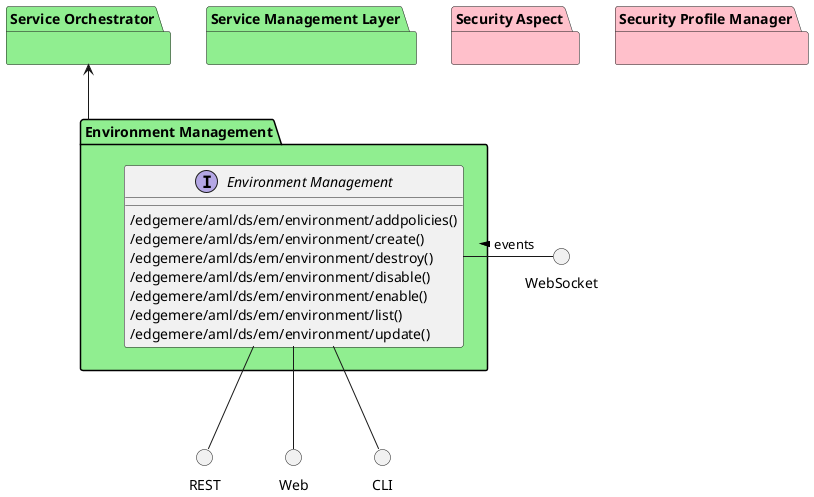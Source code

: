 @startuml


package "Service Orchestrator" #lightgreen {

}

package "Service Management Layer" #lightgreen {

}

package "Security Aspect" #pink {

}

package "Security Profile Manager" #pink {

}


package "Environment Management" #lightgreen {

    interface "Environment Management" as i {
    
            /edgemere/aml/ds/em/environment/addpolicies()
            /edgemere/aml/ds/em/environment/create()
            /edgemere/aml/ds/em/environment/destroy()
            /edgemere/aml/ds/em/environment/disable()
            /edgemere/aml/ds/em/environment/enable()
            /edgemere/aml/ds/em/environment/list()
            /edgemere/aml/ds/em/environment/update()
    
    }
}

circle REST
circle Web
circle CLI
circle WebSocket

i -down- Web
i -down- CLI
i -down- REST
WebSocket -left- i: events >

package "Environment Management" #lightgreen {


}


    "Service Orchestrator" <-- "Environment Management"


@enduml
